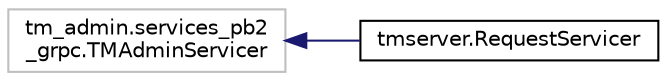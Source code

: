 digraph "Graphical Class Hierarchy"
{
 // LATEX_PDF_SIZE
  edge [fontname="Helvetica",fontsize="10",labelfontname="Helvetica",labelfontsize="10"];
  node [fontname="Helvetica",fontsize="10",shape=record];
  rankdir="LR";
  Node10 [label="tm_admin.services_pb2\l_grpc.TMAdminServicer",height=0.2,width=0.4,color="grey75", fillcolor="white", style="filled",tooltip=" "];
  Node10 -> Node0 [dir="back",color="midnightblue",fontsize="10",style="solid",fontname="Helvetica"];
  Node0 [label="tmserver.RequestServicer",height=0.2,width=0.4,color="black", fillcolor="white", style="filled",URL="$classtmserver_1_1RequestServicer.html",tooltip=" "];
}
